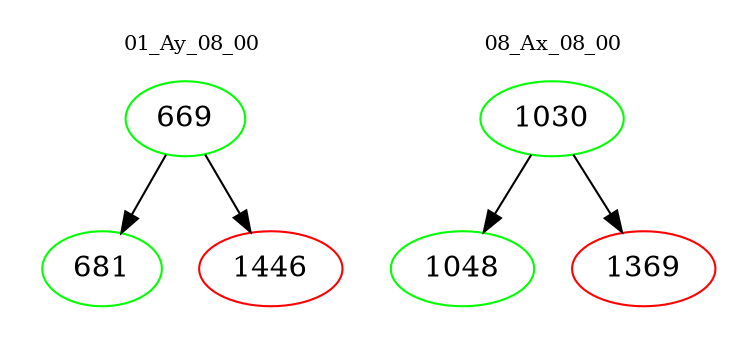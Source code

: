 digraph{
subgraph cluster_0 {
color = white
label = "01_Ay_08_00";
fontsize=10;
T0_669 [label="669", color="green"]
T0_669 -> T0_681 [color="black"]
T0_681 [label="681", color="green"]
T0_669 -> T0_1446 [color="black"]
T0_1446 [label="1446", color="red"]
}
subgraph cluster_1 {
color = white
label = "08_Ax_08_00";
fontsize=10;
T1_1030 [label="1030", color="green"]
T1_1030 -> T1_1048 [color="black"]
T1_1048 [label="1048", color="green"]
T1_1030 -> T1_1369 [color="black"]
T1_1369 [label="1369", color="red"]
}
}
